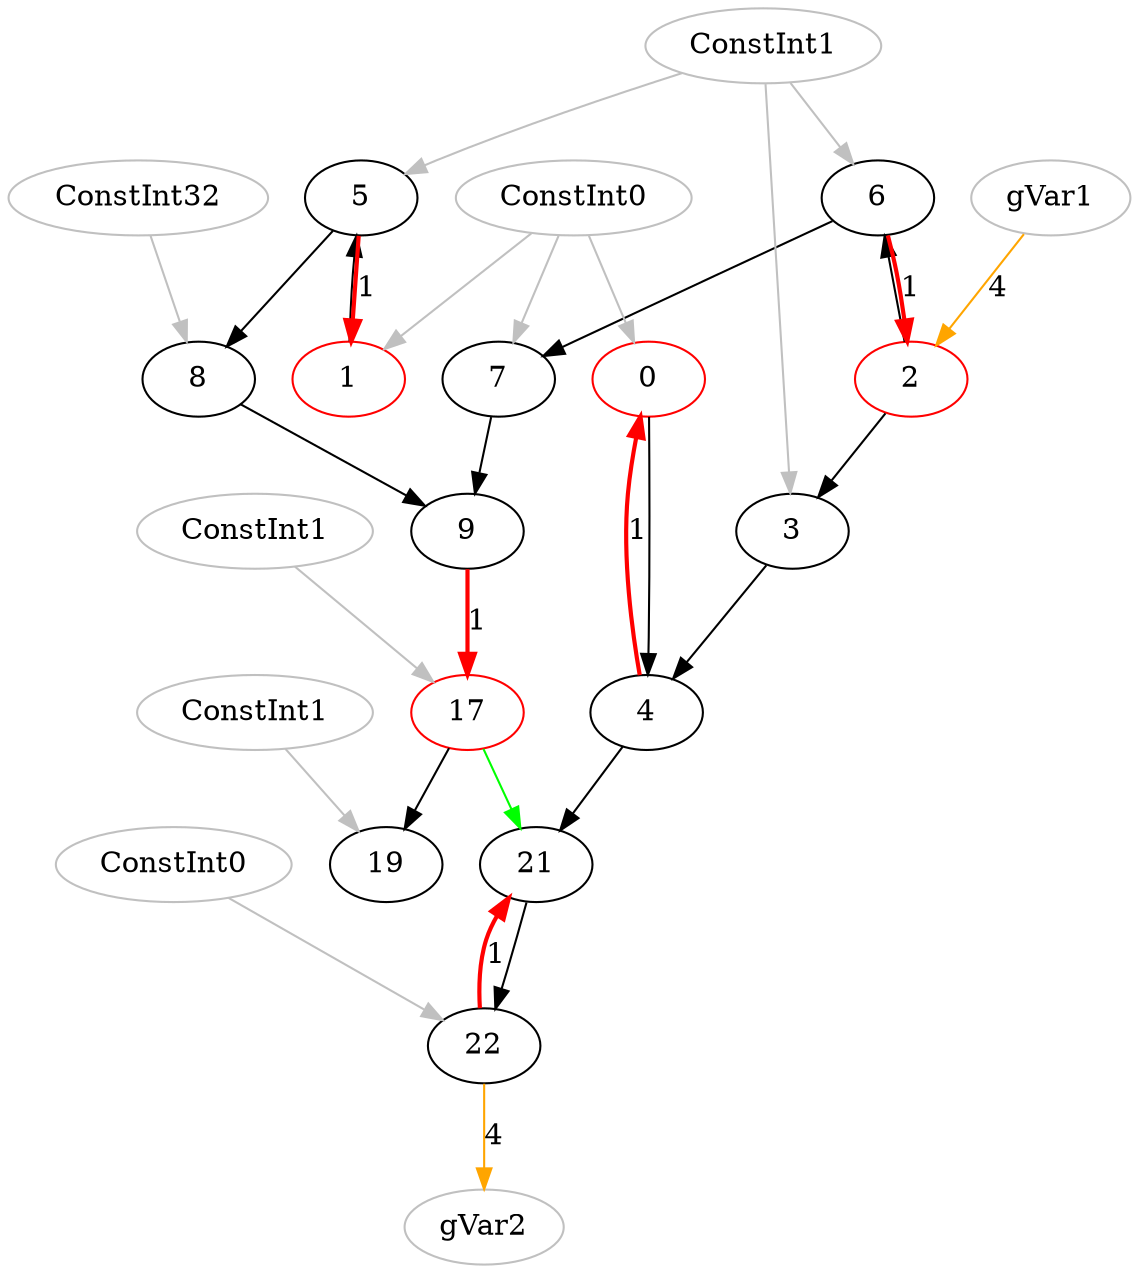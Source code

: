 digraph loop_26 { 
{
0 [color=red, label="0"];

1 [color=red, label="1"];

2 [color=red, label="2"];

3 [color=black, label="3"];

4 [color=black, label="4"];

5 [color=black, label="5"];

6 [color=black, label="6"];

7 [color=black, label="7"];

8 [color=black, label="8"];

9 [color=black, label="9"];

10 [color=gray, label="ConstInt0"];

11 [color=gray, label="gVar1"];

14 [color=gray, label="ConstInt1"];

15 [color=gray, label="ConstInt32"];

116 [color=gray, label="gVar2"];

17 [color=red, label="17"];

18 [color=gray, label="ConstInt1"];

19 [color=black, label="19"];

20 [color=gray, label="ConstInt1"];

21 [color=black, label="21"];

22 [color=black, label="22"];

23 [color=gray, label="ConstInt0"];
4 -> 0 [style=bold, color=red, label=1] 
10 -> 0 [color=gray]
5 -> 1 [style=bold, color=red, label=1] 
10 -> 1 [color=gray]
6 -> 2 [style=bold, color=red, label=1] 
11 -> 2 [color=orange, label=4] 
2 -> 3
14 -> 3 [color=gray]
3 -> 4
0 -> 4
1 -> 5
14 -> 5 [color=gray]
2 -> 6
14 -> 6 [color=gray]
6 -> 7
10 -> 7 [color=gray]
5 -> 8
15 -> 8 [color=gray]
8 -> 9
7 -> 9
9 -> 17 [style=bold, color=red, label=1] 
18 -> 17 [color=gray]
17 -> 19
20 -> 19 [color=gray]
4 -> 21
22 -> 21 [style=bold, color=red, label=1] 
17 -> 21 [color=green ]
21 -> 22
23 -> 22 [color=gray]
22 -> 116 [color=orange, label=4] 

}

}